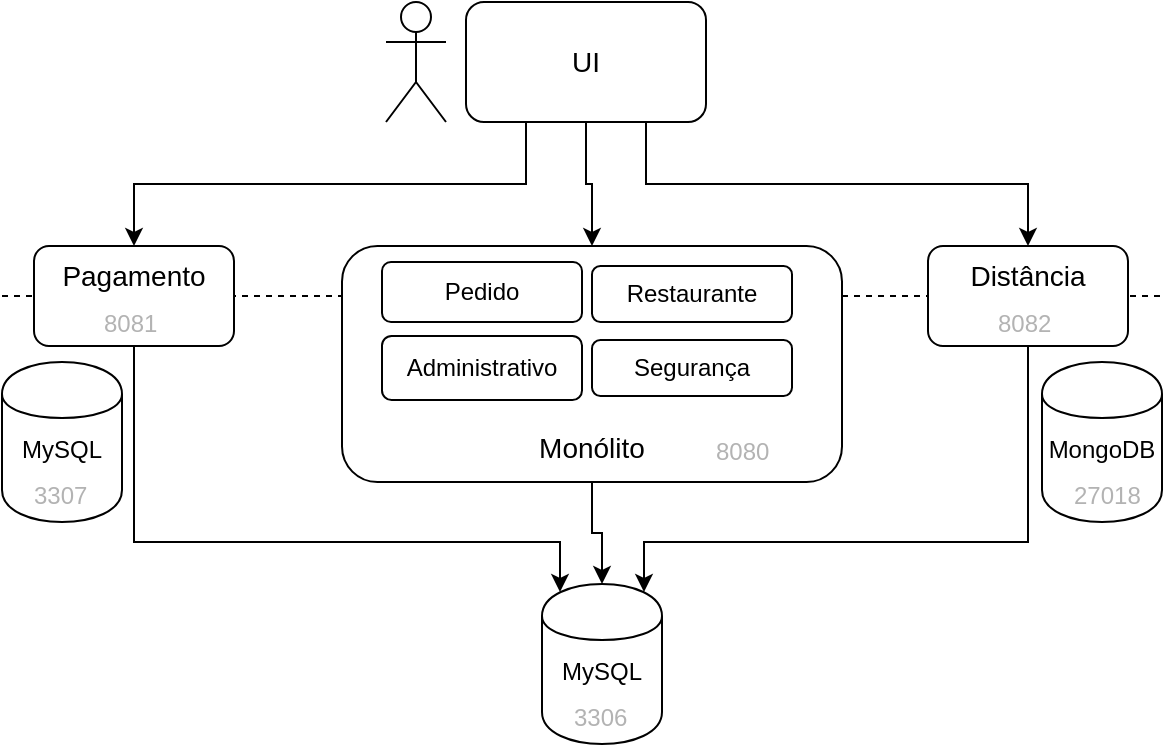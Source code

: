 <mxfile version="12.1.2" type="device" pages="1"><diagram id="asccOrxpK0gMmI_vyOfR" name="Page-1"><mxGraphModel dx="1102" dy="548" grid="1" gridSize="10" guides="1" tooltips="1" connect="1" arrows="1" fold="1" page="1" pageScale="1" pageWidth="827" pageHeight="1169" math="0" shadow="0"><root><mxCell id="0"/><mxCell id="1" parent="0"/><mxCell id="ufLTRwiJfqEFSIwc1y7g-12" value="" style="endArrow=none;dashed=1;html=1;fontColor=#B3B3B3;" parent="1" edge="1"><mxGeometry width="50" height="50" relative="1" as="geometry"><mxPoint x="70" y="167" as="sourcePoint"/><mxPoint x="650" y="167" as="targetPoint"/></mxGeometry></mxCell><mxCell id="UKSt4VAHWErcquH0sha2-8" style="edgeStyle=orthogonalEdgeStyle;rounded=0;orthogonalLoop=1;jettySize=auto;html=1;exitX=0.5;exitY=1;exitDx=0;exitDy=0;entryX=0.5;entryY=0;entryDx=0;entryDy=0;" parent="1" source="ufLTRwiJfqEFSIwc1y7g-9" target="ufLTRwiJfqEFSIwc1y7g-19" edge="1"><mxGeometry relative="1" as="geometry"/></mxCell><mxCell id="ufLTRwiJfqEFSIwc1y7g-9" value="&lt;font style=&quot;font-size: 14px&quot;&gt;Monólito&lt;/font&gt;" style="rounded=1;whiteSpace=wrap;html=1;verticalAlign=bottom;spacingBottom=6;" parent="1" vertex="1"><mxGeometry x="240" y="142" width="250" height="118" as="geometry"/></mxCell><mxCell id="ufLTRwiJfqEFSIwc1y7g-1" value="Administrativo" style="rounded=1;whiteSpace=wrap;html=1;" parent="1" vertex="1"><mxGeometry x="260" y="187" width="100" height="32" as="geometry"/></mxCell><mxCell id="ufLTRwiJfqEFSIwc1y7g-4" value="Segurança" style="rounded=1;whiteSpace=wrap;html=1;" parent="1" vertex="1"><mxGeometry x="365" y="189" width="100" height="28" as="geometry"/></mxCell><mxCell id="ufLTRwiJfqEFSIwc1y7g-5" value="Pedido" style="rounded=1;whiteSpace=wrap;html=1;" parent="1" vertex="1"><mxGeometry x="260" y="150" width="100" height="30" as="geometry"/></mxCell><mxCell id="ufLTRwiJfqEFSIwc1y7g-6" value="Restaurante" style="rounded=1;whiteSpace=wrap;html=1;" parent="1" vertex="1"><mxGeometry x="365" y="152" width="100" height="28" as="geometry"/></mxCell><mxCell id="ufLTRwiJfqEFSIwc1y7g-18" style="edgeStyle=orthogonalEdgeStyle;rounded=0;orthogonalLoop=1;jettySize=auto;html=1;exitX=0.25;exitY=1;exitDx=0;exitDy=0;entryX=0.5;entryY=0;entryDx=0;entryDy=0;fontColor=#B3B3B3;" parent="1" source="ufLTRwiJfqEFSIwc1y7g-15" target="ufLTRwiJfqEFSIwc1y7g-10" edge="1"><mxGeometry relative="1" as="geometry"/></mxCell><mxCell id="UKSt4VAHWErcquH0sha2-6" style="edgeStyle=orthogonalEdgeStyle;rounded=0;orthogonalLoop=1;jettySize=auto;html=1;exitX=0.75;exitY=1;exitDx=0;exitDy=0;" parent="1" source="ufLTRwiJfqEFSIwc1y7g-15" target="UKSt4VAHWErcquH0sha2-2" edge="1"><mxGeometry relative="1" as="geometry"/></mxCell><mxCell id="UKSt4VAHWErcquH0sha2-7" style="edgeStyle=orthogonalEdgeStyle;rounded=0;orthogonalLoop=1;jettySize=auto;html=1;exitX=0.5;exitY=1;exitDx=0;exitDy=0;entryX=0.5;entryY=0;entryDx=0;entryDy=0;" parent="1" source="ufLTRwiJfqEFSIwc1y7g-15" target="ufLTRwiJfqEFSIwc1y7g-9" edge="1"><mxGeometry relative="1" as="geometry"/></mxCell><mxCell id="ufLTRwiJfqEFSIwc1y7g-29" value="8080" style="text;html=1;resizable=0;points=[];autosize=1;align=left;verticalAlign=top;spacingTop=-4;fontColor=#B3B3B3;" parent="1" vertex="1"><mxGeometry x="425" y="235" width="40" height="20" as="geometry"/></mxCell><mxCell id="ufLTRwiJfqEFSIwc1y7g-30" value="" style="group" parent="1" vertex="1" connectable="0"><mxGeometry x="340" y="311" width="60" height="80" as="geometry"/></mxCell><mxCell id="ufLTRwiJfqEFSIwc1y7g-19" value="MySQL" style="shape=cylinder;whiteSpace=wrap;html=1;boundedLbl=1;backgroundOutline=1;strokeColor=#000000;fontColor=#000000;verticalAlign=top;spacingTop=6;" parent="ufLTRwiJfqEFSIwc1y7g-30" vertex="1"><mxGeometry width="60" height="80" as="geometry"/></mxCell><mxCell id="ufLTRwiJfqEFSIwc1y7g-11" value="3306" style="text;html=1;resizable=0;points=[];autosize=1;align=left;verticalAlign=top;spacingTop=-4;fontColor=#B3B3B3;" parent="ufLTRwiJfqEFSIwc1y7g-30" vertex="1"><mxGeometry x="14" y="57" width="40" height="20" as="geometry"/></mxCell><mxCell id="ufLTRwiJfqEFSIwc1y7g-38" value="" style="group;fontSize=14;" parent="1" vertex="1" connectable="0"><mxGeometry x="86" y="142" width="100" height="50" as="geometry"/></mxCell><mxCell id="UKSt4VAHWErcquH0sha2-11" value="" style="group" parent="ufLTRwiJfqEFSIwc1y7g-38" vertex="1" connectable="0"><mxGeometry width="100" height="50" as="geometry"/></mxCell><mxCell id="ufLTRwiJfqEFSIwc1y7g-10" value="&lt;font style=&quot;font-size: 14px&quot;&gt;Pagamento&lt;/font&gt;" style="rounded=1;whiteSpace=wrap;html=1;verticalAlign=top;" parent="UKSt4VAHWErcquH0sha2-11" vertex="1"><mxGeometry width="100" height="50" as="geometry"/></mxCell><mxCell id="ufLTRwiJfqEFSIwc1y7g-28" value="8081" style="text;html=1;resizable=0;points=[];autosize=1;align=left;verticalAlign=top;spacingTop=-4;fontColor=#B3B3B3;" parent="UKSt4VAHWErcquH0sha2-11" vertex="1"><mxGeometry x="33" y="29" width="40" height="20" as="geometry"/></mxCell><mxCell id="UKSt4VAHWErcquH0sha2-1" value="" style="group;fontSize=14;" parent="1" vertex="1" connectable="0"><mxGeometry x="533" y="142" width="100" height="50" as="geometry"/></mxCell><mxCell id="UKSt4VAHWErcquH0sha2-13" value="" style="group" parent="UKSt4VAHWErcquH0sha2-1" vertex="1" connectable="0"><mxGeometry width="100" height="50" as="geometry"/></mxCell><mxCell id="UKSt4VAHWErcquH0sha2-2" value="&lt;font style=&quot;font-size: 14px&quot;&gt;Distância&lt;/font&gt;" style="rounded=1;whiteSpace=wrap;html=1;verticalAlign=top;" parent="UKSt4VAHWErcquH0sha2-13" vertex="1"><mxGeometry width="100" height="50" as="geometry"/></mxCell><mxCell id="UKSt4VAHWErcquH0sha2-3" value="8082" style="text;html=1;resizable=0;points=[];autosize=1;align=left;verticalAlign=top;spacingTop=-4;fontColor=#B3B3B3;" parent="UKSt4VAHWErcquH0sha2-13" vertex="1"><mxGeometry x="33" y="29" width="40" height="20" as="geometry"/></mxCell><mxCell id="UKSt4VAHWErcquH0sha2-12" style="edgeStyle=orthogonalEdgeStyle;rounded=0;orthogonalLoop=1;jettySize=auto;html=1;exitX=0.15;exitY=0.05;exitDx=0;exitDy=0;exitPerimeter=0;startArrow=classic;startFill=1;endArrow=none;endFill=0;" parent="1" source="ufLTRwiJfqEFSIwc1y7g-19" target="ufLTRwiJfqEFSIwc1y7g-10" edge="1"><mxGeometry relative="1" as="geometry"><Array as="points"><mxPoint x="349" y="290"/><mxPoint x="136" y="290"/></Array></mxGeometry></mxCell><mxCell id="UKSt4VAHWErcquH0sha2-14" style="edgeStyle=orthogonalEdgeStyle;rounded=0;orthogonalLoop=1;jettySize=auto;html=1;exitX=0.85;exitY=0.05;exitDx=0;exitDy=0;exitPerimeter=0;startArrow=classic;startFill=1;endArrow=none;endFill=0;" parent="1" source="ufLTRwiJfqEFSIwc1y7g-19" target="UKSt4VAHWErcquH0sha2-2" edge="1"><mxGeometry relative="1" as="geometry"><Array as="points"><mxPoint x="391" y="290"/><mxPoint x="583" y="290"/></Array></mxGeometry></mxCell><mxCell id="UKSt4VAHWErcquH0sha2-15" value="" style="group" parent="1" vertex="1" connectable="0"><mxGeometry x="262" y="20" width="160" height="60" as="geometry"/></mxCell><mxCell id="ufLTRwiJfqEFSIwc1y7g-15" value="UI" style="rounded=1;whiteSpace=wrap;html=1;fontSize=14;" parent="UKSt4VAHWErcquH0sha2-15" vertex="1"><mxGeometry x="40" width="120" height="60" as="geometry"/></mxCell><mxCell id="ufLTRwiJfqEFSIwc1y7g-27" value="" style="shape=umlActor;verticalLabelPosition=bottom;labelBackgroundColor=#ffffff;verticalAlign=top;html=1;outlineConnect=0;strokeColor=#000000;fontColor=#000000;" parent="UKSt4VAHWErcquH0sha2-15" vertex="1"><mxGeometry width="30" height="60" as="geometry"/></mxCell><mxCell id="hq_N88RobeEi0nXPhKNs-1" value="" style="group" vertex="1" connectable="0" parent="1"><mxGeometry x="70" y="200" width="60" height="80" as="geometry"/></mxCell><mxCell id="hq_N88RobeEi0nXPhKNs-2" value="MySQL" style="shape=cylinder;whiteSpace=wrap;html=1;boundedLbl=1;backgroundOutline=1;strokeColor=#000000;fontColor=#000000;verticalAlign=top;spacingTop=6;" vertex="1" parent="hq_N88RobeEi0nXPhKNs-1"><mxGeometry width="60" height="80" as="geometry"/></mxCell><mxCell id="hq_N88RobeEi0nXPhKNs-3" value="3307" style="text;html=1;resizable=0;points=[];autosize=1;align=left;verticalAlign=top;spacingTop=-4;fontColor=#B3B3B3;" vertex="1" parent="hq_N88RobeEi0nXPhKNs-1"><mxGeometry x="14" y="57" width="40" height="20" as="geometry"/></mxCell><mxCell id="hq_N88RobeEi0nXPhKNs-4" value="" style="group" vertex="1" connectable="0" parent="1"><mxGeometry x="590" y="200" width="64" height="80" as="geometry"/></mxCell><mxCell id="hq_N88RobeEi0nXPhKNs-5" value="MongoDB" style="shape=cylinder;whiteSpace=wrap;html=1;boundedLbl=1;backgroundOutline=1;strokeColor=#000000;fontColor=#000000;verticalAlign=top;spacingTop=6;" vertex="1" parent="hq_N88RobeEi0nXPhKNs-4"><mxGeometry width="60" height="80" as="geometry"/></mxCell><mxCell id="hq_N88RobeEi0nXPhKNs-6" value="27018" style="text;html=1;resizable=0;points=[];autosize=1;align=left;verticalAlign=top;spacingTop=-4;fontColor=#B3B3B3;" vertex="1" parent="hq_N88RobeEi0nXPhKNs-4"><mxGeometry x="14" y="57" width="50" height="20" as="geometry"/></mxCell></root></mxGraphModel></diagram></mxfile>